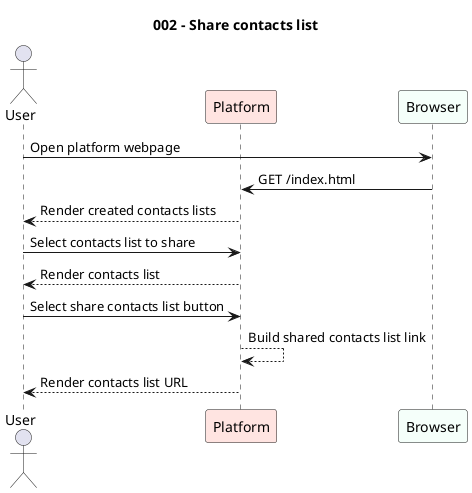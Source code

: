 @startuml 002-share-contacts-list

title "002 - Share contacts list"

actor User
participant "Platform" as PL #MistyRose
participant Browser #MintCream

User -> Browser : Open platform webpage
Browser -> PL : GET /index.html
PL --> User: Render created contacts lists

User -> PL: Select contacts list to share
PL --> User: Render contacts list

User -> PL: Select share contacts list button
PL --> PL: Build shared contacts list link
PL --> User: Render contacts list URL

@enduml

